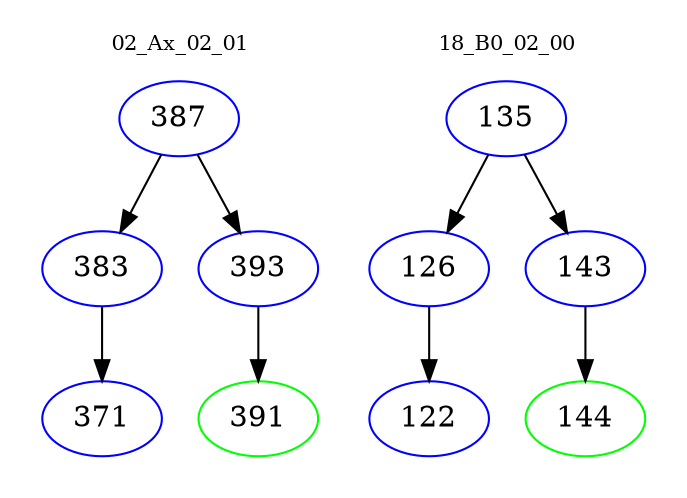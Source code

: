 digraph{
subgraph cluster_0 {
color = white
label = "02_Ax_02_01";
fontsize=10;
T0_387 [label="387", color="blue"]
T0_387 -> T0_383 [color="black"]
T0_383 [label="383", color="blue"]
T0_383 -> T0_371 [color="black"]
T0_371 [label="371", color="blue"]
T0_387 -> T0_393 [color="black"]
T0_393 [label="393", color="blue"]
T0_393 -> T0_391 [color="black"]
T0_391 [label="391", color="green"]
}
subgraph cluster_1 {
color = white
label = "18_B0_02_00";
fontsize=10;
T1_135 [label="135", color="blue"]
T1_135 -> T1_126 [color="black"]
T1_126 [label="126", color="blue"]
T1_126 -> T1_122 [color="black"]
T1_122 [label="122", color="blue"]
T1_135 -> T1_143 [color="black"]
T1_143 [label="143", color="blue"]
T1_143 -> T1_144 [color="black"]
T1_144 [label="144", color="green"]
}
}
